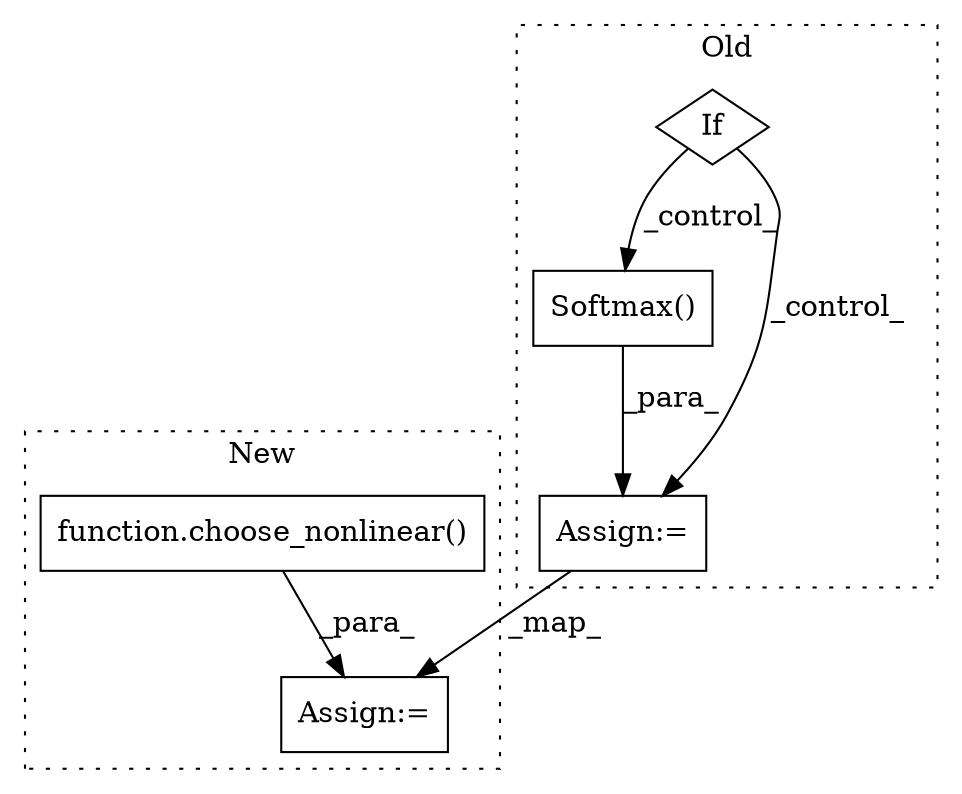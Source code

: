 digraph G {
subgraph cluster0 {
1 [label="Softmax()" a="75" s="1541" l="17" shape="box"];
3 [label="If" a="96" s="1476,1503" l="0,14" shape="diamond"];
5 [label="Assign:=" a="68" s="1538" l="3" shape="box"];
label = "Old";
style="dotted";
}
subgraph cluster1 {
2 [label="function.choose_nonlinear()" a="75" s="1555,1586" l="17,11" shape="box"];
4 [label="Assign:=" a="68" s="1552" l="3" shape="box"];
label = "New";
style="dotted";
}
1 -> 5 [label="_para_"];
2 -> 4 [label="_para_"];
3 -> 1 [label="_control_"];
3 -> 5 [label="_control_"];
5 -> 4 [label="_map_"];
}